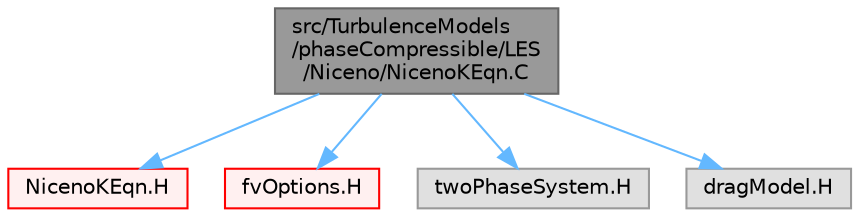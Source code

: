 digraph "src/TurbulenceModels/phaseCompressible/LES/Niceno/NicenoKEqn.C"
{
 // LATEX_PDF_SIZE
  bgcolor="transparent";
  edge [fontname=Helvetica,fontsize=10,labelfontname=Helvetica,labelfontsize=10];
  node [fontname=Helvetica,fontsize=10,shape=box,height=0.2,width=0.4];
  Node1 [id="Node000001",label="src/TurbulenceModels\l/phaseCompressible/LES\l/Niceno/NicenoKEqn.C",height=0.2,width=0.4,color="gray40", fillcolor="grey60", style="filled", fontcolor="black",tooltip=" "];
  Node1 -> Node2 [id="edge1_Node000001_Node000002",color="steelblue1",style="solid",tooltip=" "];
  Node2 [id="Node000002",label="NicenoKEqn.H",height=0.2,width=0.4,color="red", fillcolor="#FFF0F0", style="filled",URL="$NicenoKEqn_8H.html",tooltip=" "];
  Node1 -> Node395 [id="edge2_Node000001_Node000395",color="steelblue1",style="solid",tooltip=" "];
  Node395 [id="Node000395",label="fvOptions.H",height=0.2,width=0.4,color="red", fillcolor="#FFF0F0", style="filled",URL="$fvOptions_8H.html",tooltip=" "];
  Node1 -> Node399 [id="edge3_Node000001_Node000399",color="steelblue1",style="solid",tooltip=" "];
  Node399 [id="Node000399",label="twoPhaseSystem.H",height=0.2,width=0.4,color="grey60", fillcolor="#E0E0E0", style="filled",tooltip=" "];
  Node1 -> Node400 [id="edge4_Node000001_Node000400",color="steelblue1",style="solid",tooltip=" "];
  Node400 [id="Node000400",label="dragModel.H",height=0.2,width=0.4,color="grey60", fillcolor="#E0E0E0", style="filled",tooltip=" "];
}
